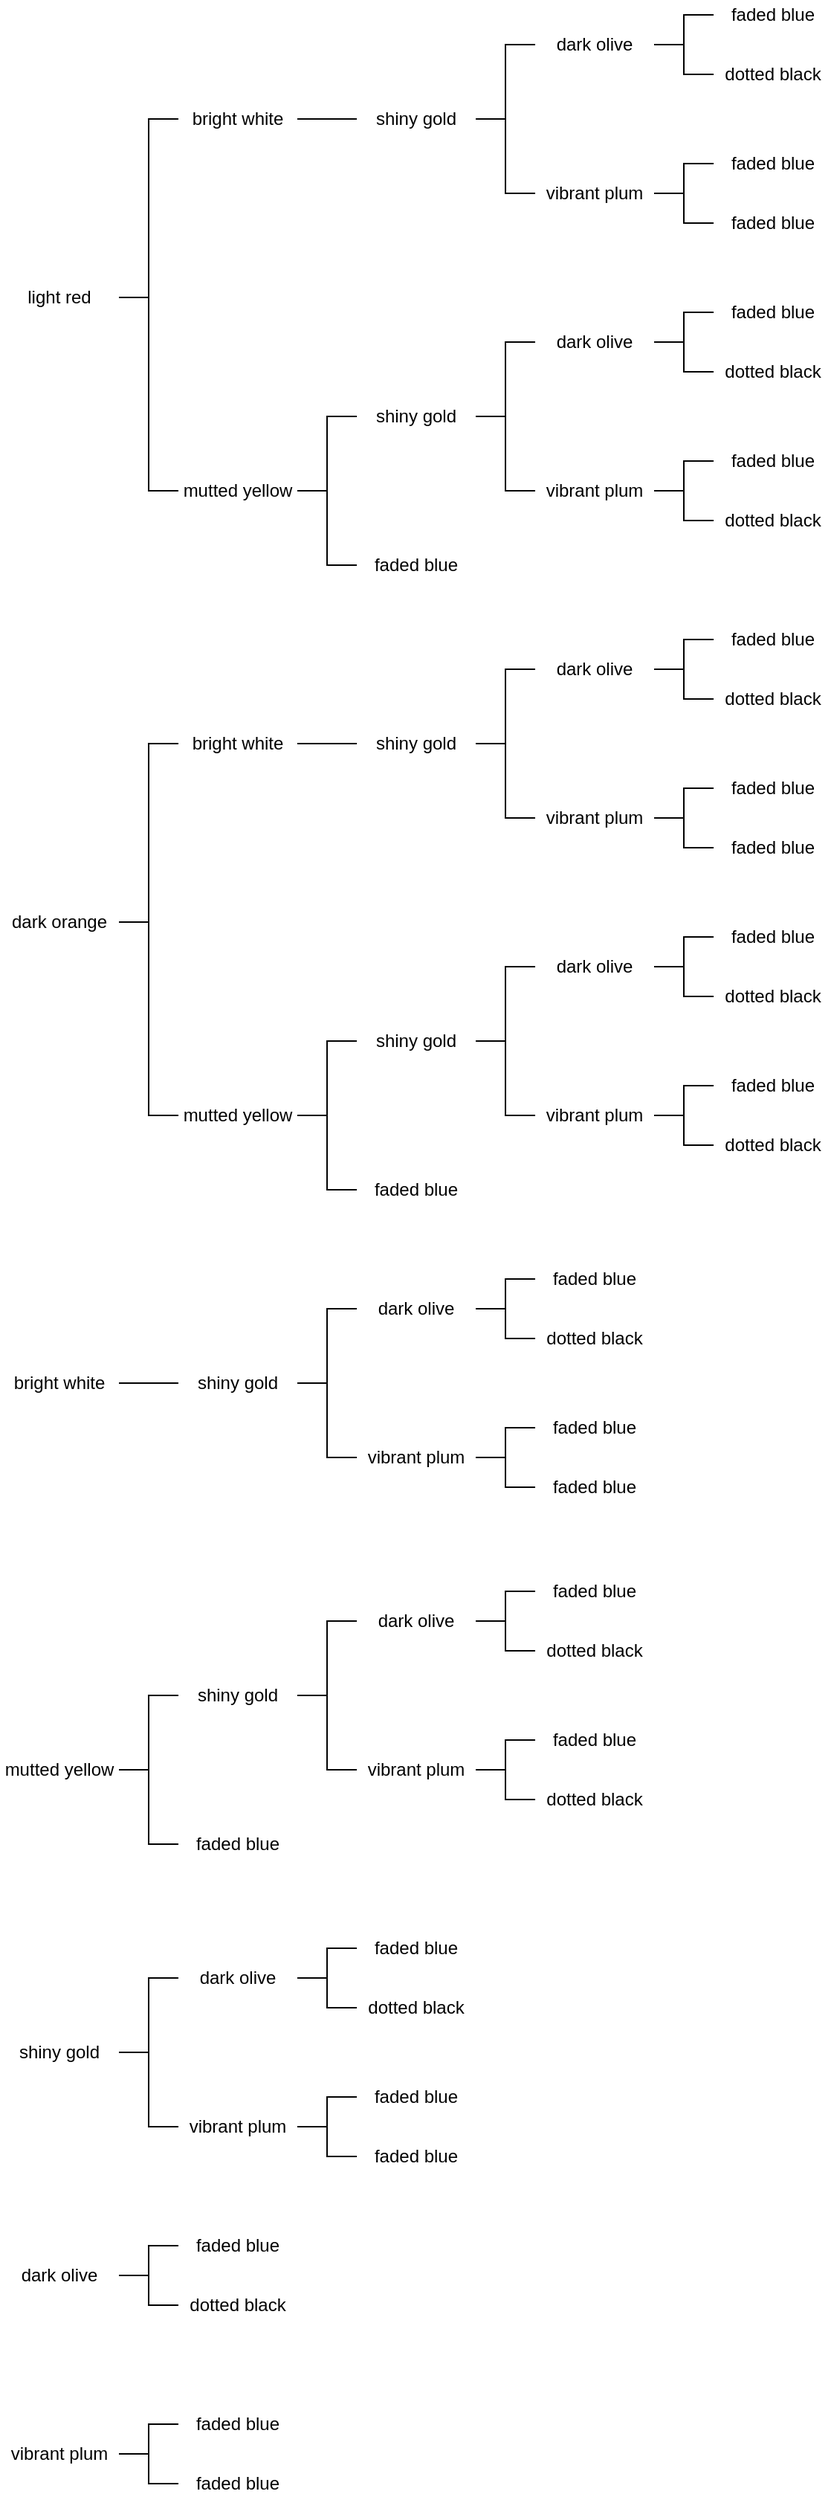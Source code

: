 <mxfile version="14.0.1" type="device"><diagram id="bGMOFZjx8OIguCUKTfq1" name="Page-1"><mxGraphModel dx="3804" dy="1994" grid="1" gridSize="10" guides="1" tooltips="1" connect="1" arrows="1" fold="1" page="1" pageScale="1" pageWidth="827" pageHeight="1169" math="0" shadow="0"><root><mxCell id="0"/><mxCell id="1" parent="0"/><mxCell id="yg2x6bWTc5xJVjVH9MIX-28" style="edgeStyle=orthogonalEdgeStyle;rounded=0;orthogonalLoop=1;jettySize=auto;html=1;exitX=1;exitY=0.5;exitDx=0;exitDy=0;entryX=0;entryY=0.5;entryDx=0;entryDy=0;endArrow=none;endFill=0;" edge="1" parent="1" source="yg2x6bWTc5xJVjVH9MIX-1" target="yg2x6bWTc5xJVjVH9MIX-7"><mxGeometry relative="1" as="geometry"/></mxCell><mxCell id="yg2x6bWTc5xJVjVH9MIX-32" style="edgeStyle=orthogonalEdgeStyle;rounded=0;orthogonalLoop=1;jettySize=auto;html=1;exitX=1;exitY=0.5;exitDx=0;exitDy=0;entryX=0;entryY=0.5;entryDx=0;entryDy=0;endArrow=none;endFill=0;" edge="1" parent="1" source="yg2x6bWTc5xJVjVH9MIX-1" target="yg2x6bWTc5xJVjVH9MIX-8"><mxGeometry relative="1" as="geometry"/></mxCell><mxCell id="yg2x6bWTc5xJVjVH9MIX-1" value="light red" style="text;html=1;strokeColor=none;fillColor=none;align=center;verticalAlign=middle;whiteSpace=wrap;rounded=0;" vertex="1" parent="1"><mxGeometry y="210" width="80" height="20" as="geometry"/></mxCell><mxCell id="yg2x6bWTc5xJVjVH9MIX-15" style="edgeStyle=orthogonalEdgeStyle;rounded=0;orthogonalLoop=1;jettySize=auto;html=1;exitX=1;exitY=0.5;exitDx=0;exitDy=0;entryX=0;entryY=0.5;entryDx=0;entryDy=0;endArrow=none;endFill=0;" edge="1" parent="1" source="yg2x6bWTc5xJVjVH9MIX-7" target="yg2x6bWTc5xJVjVH9MIX-10"><mxGeometry relative="1" as="geometry"/></mxCell><mxCell id="yg2x6bWTc5xJVjVH9MIX-7" value="bright white" style="text;html=1;strokeColor=none;fillColor=none;align=center;verticalAlign=middle;whiteSpace=wrap;rounded=0;" vertex="1" parent="1"><mxGeometry x="120" y="90" width="80" height="20" as="geometry"/></mxCell><mxCell id="yg2x6bWTc5xJVjVH9MIX-33" style="edgeStyle=orthogonalEdgeStyle;rounded=0;orthogonalLoop=1;jettySize=auto;html=1;exitX=1;exitY=0.5;exitDx=0;exitDy=0;entryX=0;entryY=0.5;entryDx=0;entryDy=0;endArrow=none;endFill=0;" edge="1" parent="1" source="yg2x6bWTc5xJVjVH9MIX-8" target="yg2x6bWTc5xJVjVH9MIX-30"><mxGeometry relative="1" as="geometry"/></mxCell><mxCell id="yg2x6bWTc5xJVjVH9MIX-34" style="edgeStyle=orthogonalEdgeStyle;rounded=0;orthogonalLoop=1;jettySize=auto;html=1;exitX=1;exitY=0.5;exitDx=0;exitDy=0;entryX=0;entryY=0.5;entryDx=0;entryDy=0;endArrow=none;endFill=0;" edge="1" parent="1" source="yg2x6bWTc5xJVjVH9MIX-8" target="yg2x6bWTc5xJVjVH9MIX-31"><mxGeometry relative="1" as="geometry"/></mxCell><mxCell id="yg2x6bWTc5xJVjVH9MIX-8" value="mutted yellow" style="text;html=1;strokeColor=none;fillColor=none;align=center;verticalAlign=middle;whiteSpace=wrap;rounded=0;" vertex="1" parent="1"><mxGeometry x="120" y="340" width="80" height="20" as="geometry"/></mxCell><mxCell id="yg2x6bWTc5xJVjVH9MIX-19" style="edgeStyle=orthogonalEdgeStyle;rounded=0;orthogonalLoop=1;jettySize=auto;html=1;exitX=1;exitY=0.5;exitDx=0;exitDy=0;entryX=0;entryY=0.5;entryDx=0;entryDy=0;endArrow=none;endFill=0;" edge="1" parent="1" source="yg2x6bWTc5xJVjVH9MIX-10" target="yg2x6bWTc5xJVjVH9MIX-12"><mxGeometry relative="1" as="geometry"/></mxCell><mxCell id="yg2x6bWTc5xJVjVH9MIX-27" style="edgeStyle=orthogonalEdgeStyle;rounded=0;orthogonalLoop=1;jettySize=auto;html=1;exitX=1;exitY=0.5;exitDx=0;exitDy=0;entryX=0;entryY=0.5;entryDx=0;entryDy=0;endArrow=none;endFill=0;" edge="1" parent="1" source="yg2x6bWTc5xJVjVH9MIX-10" target="yg2x6bWTc5xJVjVH9MIX-11"><mxGeometry relative="1" as="geometry"/></mxCell><mxCell id="yg2x6bWTc5xJVjVH9MIX-10" value="shiny gold" style="text;html=1;strokeColor=none;fillColor=none;align=center;verticalAlign=middle;whiteSpace=wrap;rounded=0;" vertex="1" parent="1"><mxGeometry x="240" y="90" width="80" height="20" as="geometry"/></mxCell><mxCell id="yg2x6bWTc5xJVjVH9MIX-21" style="edgeStyle=orthogonalEdgeStyle;rounded=0;orthogonalLoop=1;jettySize=auto;html=1;exitX=1;exitY=0.5;exitDx=0;exitDy=0;entryX=0;entryY=0.5;entryDx=0;entryDy=0;endArrow=none;endFill=0;" edge="1" parent="1" source="yg2x6bWTc5xJVjVH9MIX-11" target="yg2x6bWTc5xJVjVH9MIX-20"><mxGeometry relative="1" as="geometry"/></mxCell><mxCell id="yg2x6bWTc5xJVjVH9MIX-22" style="edgeStyle=orthogonalEdgeStyle;rounded=0;orthogonalLoop=1;jettySize=auto;html=1;exitX=1;exitY=0.5;exitDx=0;exitDy=0;entryX=0;entryY=0.5;entryDx=0;entryDy=0;endArrow=none;endFill=0;" edge="1" parent="1" source="yg2x6bWTc5xJVjVH9MIX-11" target="yg2x6bWTc5xJVjVH9MIX-13"><mxGeometry relative="1" as="geometry"/></mxCell><mxCell id="yg2x6bWTc5xJVjVH9MIX-11" value="dark olive" style="text;html=1;strokeColor=none;fillColor=none;align=center;verticalAlign=middle;whiteSpace=wrap;rounded=0;" vertex="1" parent="1"><mxGeometry x="360" y="40" width="80" height="20" as="geometry"/></mxCell><mxCell id="yg2x6bWTc5xJVjVH9MIX-24" style="edgeStyle=orthogonalEdgeStyle;rounded=0;orthogonalLoop=1;jettySize=auto;html=1;exitX=1;exitY=0.5;exitDx=0;exitDy=0;entryX=0;entryY=0.5;entryDx=0;entryDy=0;endArrow=none;endFill=0;" edge="1" parent="1" source="yg2x6bWTc5xJVjVH9MIX-12" target="yg2x6bWTc5xJVjVH9MIX-23"><mxGeometry relative="1" as="geometry"/></mxCell><mxCell id="yg2x6bWTc5xJVjVH9MIX-26" style="edgeStyle=orthogonalEdgeStyle;rounded=0;orthogonalLoop=1;jettySize=auto;html=1;exitX=1;exitY=0.5;exitDx=0;exitDy=0;entryX=0;entryY=0.5;entryDx=0;entryDy=0;endArrow=none;endFill=0;" edge="1" parent="1" source="yg2x6bWTc5xJVjVH9MIX-12" target="yg2x6bWTc5xJVjVH9MIX-25"><mxGeometry relative="1" as="geometry"/></mxCell><mxCell id="yg2x6bWTc5xJVjVH9MIX-12" value="vibrant plum" style="text;html=1;strokeColor=none;fillColor=none;align=center;verticalAlign=middle;whiteSpace=wrap;rounded=0;" vertex="1" parent="1"><mxGeometry x="360" y="140" width="80" height="20" as="geometry"/></mxCell><mxCell id="yg2x6bWTc5xJVjVH9MIX-13" value="faded blue" style="text;html=1;strokeColor=none;fillColor=none;align=center;verticalAlign=middle;whiteSpace=wrap;rounded=0;" vertex="1" parent="1"><mxGeometry x="480" y="20" width="80" height="20" as="geometry"/></mxCell><mxCell id="yg2x6bWTc5xJVjVH9MIX-20" value="dotted black" style="text;html=1;strokeColor=none;fillColor=none;align=center;verticalAlign=middle;whiteSpace=wrap;rounded=0;" vertex="1" parent="1"><mxGeometry x="480" y="60" width="80" height="20" as="geometry"/></mxCell><mxCell id="yg2x6bWTc5xJVjVH9MIX-23" value="faded blue" style="text;html=1;strokeColor=none;fillColor=none;align=center;verticalAlign=middle;whiteSpace=wrap;rounded=0;" vertex="1" parent="1"><mxGeometry x="480" y="120" width="80" height="20" as="geometry"/></mxCell><mxCell id="yg2x6bWTc5xJVjVH9MIX-25" value="faded blue" style="text;html=1;strokeColor=none;fillColor=none;align=center;verticalAlign=middle;whiteSpace=wrap;rounded=0;" vertex="1" parent="1"><mxGeometry x="480" y="160" width="80" height="20" as="geometry"/></mxCell><mxCell id="yg2x6bWTc5xJVjVH9MIX-45" style="edgeStyle=orthogonalEdgeStyle;rounded=0;orthogonalLoop=1;jettySize=auto;html=1;exitX=1;exitY=0.5;exitDx=0;exitDy=0;entryX=0;entryY=0.5;entryDx=0;entryDy=0;endArrow=none;endFill=0;" edge="1" parent="1" source="yg2x6bWTc5xJVjVH9MIX-30" target="yg2x6bWTc5xJVjVH9MIX-37"><mxGeometry relative="1" as="geometry"/></mxCell><mxCell id="yg2x6bWTc5xJVjVH9MIX-46" style="edgeStyle=orthogonalEdgeStyle;rounded=0;orthogonalLoop=1;jettySize=auto;html=1;exitX=1;exitY=0.5;exitDx=0;exitDy=0;entryX=0;entryY=0.5;entryDx=0;entryDy=0;endArrow=none;endFill=0;" edge="1" parent="1" source="yg2x6bWTc5xJVjVH9MIX-30" target="yg2x6bWTc5xJVjVH9MIX-40"><mxGeometry relative="1" as="geometry"/></mxCell><mxCell id="yg2x6bWTc5xJVjVH9MIX-30" value="shiny gold" style="text;html=1;strokeColor=none;fillColor=none;align=center;verticalAlign=middle;whiteSpace=wrap;rounded=0;" vertex="1" parent="1"><mxGeometry x="240" y="290" width="80" height="20" as="geometry"/></mxCell><mxCell id="yg2x6bWTc5xJVjVH9MIX-31" value="faded blue" style="text;html=1;strokeColor=none;fillColor=none;align=center;verticalAlign=middle;whiteSpace=wrap;rounded=0;" vertex="1" parent="1"><mxGeometry x="240" y="390" width="80" height="20" as="geometry"/></mxCell><mxCell id="yg2x6bWTc5xJVjVH9MIX-35" style="edgeStyle=orthogonalEdgeStyle;rounded=0;orthogonalLoop=1;jettySize=auto;html=1;exitX=1;exitY=0.5;exitDx=0;exitDy=0;entryX=0;entryY=0.5;entryDx=0;entryDy=0;endArrow=none;endFill=0;" edge="1" source="yg2x6bWTc5xJVjVH9MIX-37" target="yg2x6bWTc5xJVjVH9MIX-42" parent="1"><mxGeometry relative="1" as="geometry"/></mxCell><mxCell id="yg2x6bWTc5xJVjVH9MIX-36" style="edgeStyle=orthogonalEdgeStyle;rounded=0;orthogonalLoop=1;jettySize=auto;html=1;exitX=1;exitY=0.5;exitDx=0;exitDy=0;entryX=0;entryY=0.5;entryDx=0;entryDy=0;endArrow=none;endFill=0;" edge="1" source="yg2x6bWTc5xJVjVH9MIX-37" target="yg2x6bWTc5xJVjVH9MIX-41" parent="1"><mxGeometry relative="1" as="geometry"/></mxCell><mxCell id="yg2x6bWTc5xJVjVH9MIX-37" value="dark olive" style="text;html=1;strokeColor=none;fillColor=none;align=center;verticalAlign=middle;whiteSpace=wrap;rounded=0;" vertex="1" parent="1"><mxGeometry x="360" y="240" width="80" height="20" as="geometry"/></mxCell><mxCell id="yg2x6bWTc5xJVjVH9MIX-38" style="edgeStyle=orthogonalEdgeStyle;rounded=0;orthogonalLoop=1;jettySize=auto;html=1;exitX=1;exitY=0.5;exitDx=0;exitDy=0;entryX=0;entryY=0.5;entryDx=0;entryDy=0;endArrow=none;endFill=0;" edge="1" source="yg2x6bWTc5xJVjVH9MIX-40" target="yg2x6bWTc5xJVjVH9MIX-43" parent="1"><mxGeometry relative="1" as="geometry"/></mxCell><mxCell id="yg2x6bWTc5xJVjVH9MIX-39" style="edgeStyle=orthogonalEdgeStyle;rounded=0;orthogonalLoop=1;jettySize=auto;html=1;exitX=1;exitY=0.5;exitDx=0;exitDy=0;entryX=0;entryY=0.5;entryDx=0;entryDy=0;endArrow=none;endFill=0;" edge="1" source="yg2x6bWTc5xJVjVH9MIX-40" target="yg2x6bWTc5xJVjVH9MIX-44" parent="1"><mxGeometry relative="1" as="geometry"/></mxCell><mxCell id="yg2x6bWTc5xJVjVH9MIX-40" value="vibrant plum" style="text;html=1;strokeColor=none;fillColor=none;align=center;verticalAlign=middle;whiteSpace=wrap;rounded=0;" vertex="1" parent="1"><mxGeometry x="360" y="340" width="80" height="20" as="geometry"/></mxCell><mxCell id="yg2x6bWTc5xJVjVH9MIX-41" value="faded blue" style="text;html=1;strokeColor=none;fillColor=none;align=center;verticalAlign=middle;whiteSpace=wrap;rounded=0;" vertex="1" parent="1"><mxGeometry x="480" y="220" width="80" height="20" as="geometry"/></mxCell><mxCell id="yg2x6bWTc5xJVjVH9MIX-42" value="dotted black" style="text;html=1;strokeColor=none;fillColor=none;align=center;verticalAlign=middle;whiteSpace=wrap;rounded=0;" vertex="1" parent="1"><mxGeometry x="480" y="260" width="80" height="20" as="geometry"/></mxCell><mxCell id="yg2x6bWTc5xJVjVH9MIX-43" value="faded blue" style="text;html=1;strokeColor=none;fillColor=none;align=center;verticalAlign=middle;whiteSpace=wrap;rounded=0;" vertex="1" parent="1"><mxGeometry x="480" y="320" width="80" height="20" as="geometry"/></mxCell><mxCell id="yg2x6bWTc5xJVjVH9MIX-44" value="dotted black" style="text;html=1;strokeColor=none;fillColor=none;align=center;verticalAlign=middle;whiteSpace=wrap;rounded=0;" vertex="1" parent="1"><mxGeometry x="480" y="360" width="80" height="20" as="geometry"/></mxCell><mxCell id="yg2x6bWTc5xJVjVH9MIX-51" style="edgeStyle=orthogonalEdgeStyle;rounded=0;orthogonalLoop=1;jettySize=auto;html=1;exitX=1;exitY=0.5;exitDx=0;exitDy=0;entryX=0;entryY=0.5;entryDx=0;entryDy=0;endArrow=none;endFill=0;" edge="1" source="yg2x6bWTc5xJVjVH9MIX-53" target="yg2x6bWTc5xJVjVH9MIX-55" parent="1"><mxGeometry relative="1" as="geometry"/></mxCell><mxCell id="yg2x6bWTc5xJVjVH9MIX-52" style="edgeStyle=orthogonalEdgeStyle;rounded=0;orthogonalLoop=1;jettySize=auto;html=1;exitX=1;exitY=0.5;exitDx=0;exitDy=0;entryX=0;entryY=0.5;entryDx=0;entryDy=0;endArrow=none;endFill=0;" edge="1" source="yg2x6bWTc5xJVjVH9MIX-53" target="yg2x6bWTc5xJVjVH9MIX-58" parent="1"><mxGeometry relative="1" as="geometry"/></mxCell><mxCell id="yg2x6bWTc5xJVjVH9MIX-53" value="dark orange" style="text;html=1;strokeColor=none;fillColor=none;align=center;verticalAlign=middle;whiteSpace=wrap;rounded=0;" vertex="1" parent="1"><mxGeometry y="630" width="80" height="20" as="geometry"/></mxCell><mxCell id="yg2x6bWTc5xJVjVH9MIX-54" style="edgeStyle=orthogonalEdgeStyle;rounded=0;orthogonalLoop=1;jettySize=auto;html=1;exitX=1;exitY=0.5;exitDx=0;exitDy=0;entryX=0;entryY=0.5;entryDx=0;entryDy=0;endArrow=none;endFill=0;" edge="1" source="yg2x6bWTc5xJVjVH9MIX-55" target="yg2x6bWTc5xJVjVH9MIX-61" parent="1"><mxGeometry relative="1" as="geometry"/></mxCell><mxCell id="yg2x6bWTc5xJVjVH9MIX-55" value="bright white" style="text;html=1;strokeColor=none;fillColor=none;align=center;verticalAlign=middle;whiteSpace=wrap;rounded=0;" vertex="1" parent="1"><mxGeometry x="120" y="510" width="80" height="20" as="geometry"/></mxCell><mxCell id="yg2x6bWTc5xJVjVH9MIX-56" style="edgeStyle=orthogonalEdgeStyle;rounded=0;orthogonalLoop=1;jettySize=auto;html=1;exitX=1;exitY=0.5;exitDx=0;exitDy=0;entryX=0;entryY=0.5;entryDx=0;entryDy=0;endArrow=none;endFill=0;" edge="1" source="yg2x6bWTc5xJVjVH9MIX-58" target="yg2x6bWTc5xJVjVH9MIX-74" parent="1"><mxGeometry relative="1" as="geometry"/></mxCell><mxCell id="yg2x6bWTc5xJVjVH9MIX-57" style="edgeStyle=orthogonalEdgeStyle;rounded=0;orthogonalLoop=1;jettySize=auto;html=1;exitX=1;exitY=0.5;exitDx=0;exitDy=0;entryX=0;entryY=0.5;entryDx=0;entryDy=0;endArrow=none;endFill=0;" edge="1" source="yg2x6bWTc5xJVjVH9MIX-58" target="yg2x6bWTc5xJVjVH9MIX-75" parent="1"><mxGeometry relative="1" as="geometry"/></mxCell><mxCell id="yg2x6bWTc5xJVjVH9MIX-58" value="mutted yellow" style="text;html=1;strokeColor=none;fillColor=none;align=center;verticalAlign=middle;whiteSpace=wrap;rounded=0;" vertex="1" parent="1"><mxGeometry x="120" y="760" width="80" height="20" as="geometry"/></mxCell><mxCell id="yg2x6bWTc5xJVjVH9MIX-59" style="edgeStyle=orthogonalEdgeStyle;rounded=0;orthogonalLoop=1;jettySize=auto;html=1;exitX=1;exitY=0.5;exitDx=0;exitDy=0;entryX=0;entryY=0.5;entryDx=0;entryDy=0;endArrow=none;endFill=0;" edge="1" source="yg2x6bWTc5xJVjVH9MIX-61" target="yg2x6bWTc5xJVjVH9MIX-67" parent="1"><mxGeometry relative="1" as="geometry"/></mxCell><mxCell id="yg2x6bWTc5xJVjVH9MIX-60" style="edgeStyle=orthogonalEdgeStyle;rounded=0;orthogonalLoop=1;jettySize=auto;html=1;exitX=1;exitY=0.5;exitDx=0;exitDy=0;entryX=0;entryY=0.5;entryDx=0;entryDy=0;endArrow=none;endFill=0;" edge="1" source="yg2x6bWTc5xJVjVH9MIX-61" target="yg2x6bWTc5xJVjVH9MIX-64" parent="1"><mxGeometry relative="1" as="geometry"/></mxCell><mxCell id="yg2x6bWTc5xJVjVH9MIX-61" value="shiny gold" style="text;html=1;strokeColor=none;fillColor=none;align=center;verticalAlign=middle;whiteSpace=wrap;rounded=0;" vertex="1" parent="1"><mxGeometry x="240" y="510" width="80" height="20" as="geometry"/></mxCell><mxCell id="yg2x6bWTc5xJVjVH9MIX-62" style="edgeStyle=orthogonalEdgeStyle;rounded=0;orthogonalLoop=1;jettySize=auto;html=1;exitX=1;exitY=0.5;exitDx=0;exitDy=0;entryX=0;entryY=0.5;entryDx=0;entryDy=0;endArrow=none;endFill=0;" edge="1" source="yg2x6bWTc5xJVjVH9MIX-64" target="yg2x6bWTc5xJVjVH9MIX-69" parent="1"><mxGeometry relative="1" as="geometry"/></mxCell><mxCell id="yg2x6bWTc5xJVjVH9MIX-63" style="edgeStyle=orthogonalEdgeStyle;rounded=0;orthogonalLoop=1;jettySize=auto;html=1;exitX=1;exitY=0.5;exitDx=0;exitDy=0;entryX=0;entryY=0.5;entryDx=0;entryDy=0;endArrow=none;endFill=0;" edge="1" source="yg2x6bWTc5xJVjVH9MIX-64" target="yg2x6bWTc5xJVjVH9MIX-68" parent="1"><mxGeometry relative="1" as="geometry"/></mxCell><mxCell id="yg2x6bWTc5xJVjVH9MIX-64" value="dark olive" style="text;html=1;strokeColor=none;fillColor=none;align=center;verticalAlign=middle;whiteSpace=wrap;rounded=0;" vertex="1" parent="1"><mxGeometry x="360" y="460" width="80" height="20" as="geometry"/></mxCell><mxCell id="yg2x6bWTc5xJVjVH9MIX-65" style="edgeStyle=orthogonalEdgeStyle;rounded=0;orthogonalLoop=1;jettySize=auto;html=1;exitX=1;exitY=0.5;exitDx=0;exitDy=0;entryX=0;entryY=0.5;entryDx=0;entryDy=0;endArrow=none;endFill=0;" edge="1" source="yg2x6bWTc5xJVjVH9MIX-67" target="yg2x6bWTc5xJVjVH9MIX-70" parent="1"><mxGeometry relative="1" as="geometry"/></mxCell><mxCell id="yg2x6bWTc5xJVjVH9MIX-66" style="edgeStyle=orthogonalEdgeStyle;rounded=0;orthogonalLoop=1;jettySize=auto;html=1;exitX=1;exitY=0.5;exitDx=0;exitDy=0;entryX=0;entryY=0.5;entryDx=0;entryDy=0;endArrow=none;endFill=0;" edge="1" source="yg2x6bWTc5xJVjVH9MIX-67" target="yg2x6bWTc5xJVjVH9MIX-71" parent="1"><mxGeometry relative="1" as="geometry"/></mxCell><mxCell id="yg2x6bWTc5xJVjVH9MIX-67" value="vibrant plum" style="text;html=1;strokeColor=none;fillColor=none;align=center;verticalAlign=middle;whiteSpace=wrap;rounded=0;" vertex="1" parent="1"><mxGeometry x="360" y="560" width="80" height="20" as="geometry"/></mxCell><mxCell id="yg2x6bWTc5xJVjVH9MIX-68" value="faded blue" style="text;html=1;strokeColor=none;fillColor=none;align=center;verticalAlign=middle;whiteSpace=wrap;rounded=0;" vertex="1" parent="1"><mxGeometry x="480" y="440" width="80" height="20" as="geometry"/></mxCell><mxCell id="yg2x6bWTc5xJVjVH9MIX-69" value="dotted black" style="text;html=1;strokeColor=none;fillColor=none;align=center;verticalAlign=middle;whiteSpace=wrap;rounded=0;" vertex="1" parent="1"><mxGeometry x="480" y="480" width="80" height="20" as="geometry"/></mxCell><mxCell id="yg2x6bWTc5xJVjVH9MIX-70" value="faded blue" style="text;html=1;strokeColor=none;fillColor=none;align=center;verticalAlign=middle;whiteSpace=wrap;rounded=0;" vertex="1" parent="1"><mxGeometry x="480" y="540" width="80" height="20" as="geometry"/></mxCell><mxCell id="yg2x6bWTc5xJVjVH9MIX-71" value="faded blue" style="text;html=1;strokeColor=none;fillColor=none;align=center;verticalAlign=middle;whiteSpace=wrap;rounded=0;" vertex="1" parent="1"><mxGeometry x="480" y="580" width="80" height="20" as="geometry"/></mxCell><mxCell id="yg2x6bWTc5xJVjVH9MIX-72" style="edgeStyle=orthogonalEdgeStyle;rounded=0;orthogonalLoop=1;jettySize=auto;html=1;exitX=1;exitY=0.5;exitDx=0;exitDy=0;entryX=0;entryY=0.5;entryDx=0;entryDy=0;endArrow=none;endFill=0;" edge="1" source="yg2x6bWTc5xJVjVH9MIX-74" target="yg2x6bWTc5xJVjVH9MIX-78" parent="1"><mxGeometry relative="1" as="geometry"/></mxCell><mxCell id="yg2x6bWTc5xJVjVH9MIX-73" style="edgeStyle=orthogonalEdgeStyle;rounded=0;orthogonalLoop=1;jettySize=auto;html=1;exitX=1;exitY=0.5;exitDx=0;exitDy=0;entryX=0;entryY=0.5;entryDx=0;entryDy=0;endArrow=none;endFill=0;" edge="1" source="yg2x6bWTc5xJVjVH9MIX-74" target="yg2x6bWTc5xJVjVH9MIX-81" parent="1"><mxGeometry relative="1" as="geometry"/></mxCell><mxCell id="yg2x6bWTc5xJVjVH9MIX-74" value="shiny gold" style="text;html=1;strokeColor=none;fillColor=none;align=center;verticalAlign=middle;whiteSpace=wrap;rounded=0;" vertex="1" parent="1"><mxGeometry x="240" y="710" width="80" height="20" as="geometry"/></mxCell><mxCell id="yg2x6bWTc5xJVjVH9MIX-75" value="faded blue" style="text;html=1;strokeColor=none;fillColor=none;align=center;verticalAlign=middle;whiteSpace=wrap;rounded=0;" vertex="1" parent="1"><mxGeometry x="240" y="810" width="80" height="20" as="geometry"/></mxCell><mxCell id="yg2x6bWTc5xJVjVH9MIX-76" style="edgeStyle=orthogonalEdgeStyle;rounded=0;orthogonalLoop=1;jettySize=auto;html=1;exitX=1;exitY=0.5;exitDx=0;exitDy=0;entryX=0;entryY=0.5;entryDx=0;entryDy=0;endArrow=none;endFill=0;" edge="1" source="yg2x6bWTc5xJVjVH9MIX-78" target="yg2x6bWTc5xJVjVH9MIX-83" parent="1"><mxGeometry relative="1" as="geometry"/></mxCell><mxCell id="yg2x6bWTc5xJVjVH9MIX-77" style="edgeStyle=orthogonalEdgeStyle;rounded=0;orthogonalLoop=1;jettySize=auto;html=1;exitX=1;exitY=0.5;exitDx=0;exitDy=0;entryX=0;entryY=0.5;entryDx=0;entryDy=0;endArrow=none;endFill=0;" edge="1" source="yg2x6bWTc5xJVjVH9MIX-78" target="yg2x6bWTc5xJVjVH9MIX-82" parent="1"><mxGeometry relative="1" as="geometry"/></mxCell><mxCell id="yg2x6bWTc5xJVjVH9MIX-78" value="dark olive" style="text;html=1;strokeColor=none;fillColor=none;align=center;verticalAlign=middle;whiteSpace=wrap;rounded=0;" vertex="1" parent="1"><mxGeometry x="360" y="660" width="80" height="20" as="geometry"/></mxCell><mxCell id="yg2x6bWTc5xJVjVH9MIX-79" style="edgeStyle=orthogonalEdgeStyle;rounded=0;orthogonalLoop=1;jettySize=auto;html=1;exitX=1;exitY=0.5;exitDx=0;exitDy=0;entryX=0;entryY=0.5;entryDx=0;entryDy=0;endArrow=none;endFill=0;" edge="1" source="yg2x6bWTc5xJVjVH9MIX-81" target="yg2x6bWTc5xJVjVH9MIX-84" parent="1"><mxGeometry relative="1" as="geometry"/></mxCell><mxCell id="yg2x6bWTc5xJVjVH9MIX-80" style="edgeStyle=orthogonalEdgeStyle;rounded=0;orthogonalLoop=1;jettySize=auto;html=1;exitX=1;exitY=0.5;exitDx=0;exitDy=0;entryX=0;entryY=0.5;entryDx=0;entryDy=0;endArrow=none;endFill=0;" edge="1" source="yg2x6bWTc5xJVjVH9MIX-81" target="yg2x6bWTc5xJVjVH9MIX-85" parent="1"><mxGeometry relative="1" as="geometry"/></mxCell><mxCell id="yg2x6bWTc5xJVjVH9MIX-81" value="vibrant plum" style="text;html=1;strokeColor=none;fillColor=none;align=center;verticalAlign=middle;whiteSpace=wrap;rounded=0;" vertex="1" parent="1"><mxGeometry x="360" y="760" width="80" height="20" as="geometry"/></mxCell><mxCell id="yg2x6bWTc5xJVjVH9MIX-82" value="faded blue" style="text;html=1;strokeColor=none;fillColor=none;align=center;verticalAlign=middle;whiteSpace=wrap;rounded=0;" vertex="1" parent="1"><mxGeometry x="480" y="640" width="80" height="20" as="geometry"/></mxCell><mxCell id="yg2x6bWTc5xJVjVH9MIX-83" value="dotted black" style="text;html=1;strokeColor=none;fillColor=none;align=center;verticalAlign=middle;whiteSpace=wrap;rounded=0;" vertex="1" parent="1"><mxGeometry x="480" y="680" width="80" height="20" as="geometry"/></mxCell><mxCell id="yg2x6bWTc5xJVjVH9MIX-84" value="faded blue" style="text;html=1;strokeColor=none;fillColor=none;align=center;verticalAlign=middle;whiteSpace=wrap;rounded=0;" vertex="1" parent="1"><mxGeometry x="480" y="740" width="80" height="20" as="geometry"/></mxCell><mxCell id="yg2x6bWTc5xJVjVH9MIX-85" value="dotted black" style="text;html=1;strokeColor=none;fillColor=none;align=center;verticalAlign=middle;whiteSpace=wrap;rounded=0;" vertex="1" parent="1"><mxGeometry x="480" y="780" width="80" height="20" as="geometry"/></mxCell><mxCell id="yg2x6bWTc5xJVjVH9MIX-100" style="edgeStyle=orthogonalEdgeStyle;rounded=0;orthogonalLoop=1;jettySize=auto;html=1;exitX=1;exitY=0.5;exitDx=0;exitDy=0;entryX=0;entryY=0.5;entryDx=0;entryDy=0;endArrow=none;endFill=0;" edge="1" parent="1" source="yg2x6bWTc5xJVjVH9MIX-86" target="yg2x6bWTc5xJVjVH9MIX-89"><mxGeometry relative="1" as="geometry"/></mxCell><mxCell id="yg2x6bWTc5xJVjVH9MIX-86" value="bright white" style="text;html=1;strokeColor=none;fillColor=none;align=center;verticalAlign=middle;whiteSpace=wrap;rounded=0;" vertex="1" parent="1"><mxGeometry y="940" width="80" height="20" as="geometry"/></mxCell><mxCell id="yg2x6bWTc5xJVjVH9MIX-87" style="edgeStyle=orthogonalEdgeStyle;rounded=0;orthogonalLoop=1;jettySize=auto;html=1;exitX=1;exitY=0.5;exitDx=0;exitDy=0;entryX=0;entryY=0.5;entryDx=0;entryDy=0;endArrow=none;endFill=0;" edge="1" source="yg2x6bWTc5xJVjVH9MIX-89" target="yg2x6bWTc5xJVjVH9MIX-95" parent="1"><mxGeometry relative="1" as="geometry"/></mxCell><mxCell id="yg2x6bWTc5xJVjVH9MIX-88" style="edgeStyle=orthogonalEdgeStyle;rounded=0;orthogonalLoop=1;jettySize=auto;html=1;exitX=1;exitY=0.5;exitDx=0;exitDy=0;entryX=0;entryY=0.5;entryDx=0;entryDy=0;endArrow=none;endFill=0;" edge="1" source="yg2x6bWTc5xJVjVH9MIX-89" target="yg2x6bWTc5xJVjVH9MIX-92" parent="1"><mxGeometry relative="1" as="geometry"/></mxCell><mxCell id="yg2x6bWTc5xJVjVH9MIX-89" value="shiny gold" style="text;html=1;strokeColor=none;fillColor=none;align=center;verticalAlign=middle;whiteSpace=wrap;rounded=0;" vertex="1" parent="1"><mxGeometry x="120" y="940" width="80" height="20" as="geometry"/></mxCell><mxCell id="yg2x6bWTc5xJVjVH9MIX-90" style="edgeStyle=orthogonalEdgeStyle;rounded=0;orthogonalLoop=1;jettySize=auto;html=1;exitX=1;exitY=0.5;exitDx=0;exitDy=0;entryX=0;entryY=0.5;entryDx=0;entryDy=0;endArrow=none;endFill=0;" edge="1" source="yg2x6bWTc5xJVjVH9MIX-92" target="yg2x6bWTc5xJVjVH9MIX-97" parent="1"><mxGeometry relative="1" as="geometry"/></mxCell><mxCell id="yg2x6bWTc5xJVjVH9MIX-91" style="edgeStyle=orthogonalEdgeStyle;rounded=0;orthogonalLoop=1;jettySize=auto;html=1;exitX=1;exitY=0.5;exitDx=0;exitDy=0;entryX=0;entryY=0.5;entryDx=0;entryDy=0;endArrow=none;endFill=0;" edge="1" source="yg2x6bWTc5xJVjVH9MIX-92" target="yg2x6bWTc5xJVjVH9MIX-96" parent="1"><mxGeometry relative="1" as="geometry"/></mxCell><mxCell id="yg2x6bWTc5xJVjVH9MIX-92" value="dark olive" style="text;html=1;strokeColor=none;fillColor=none;align=center;verticalAlign=middle;whiteSpace=wrap;rounded=0;" vertex="1" parent="1"><mxGeometry x="240" y="890" width="80" height="20" as="geometry"/></mxCell><mxCell id="yg2x6bWTc5xJVjVH9MIX-93" style="edgeStyle=orthogonalEdgeStyle;rounded=0;orthogonalLoop=1;jettySize=auto;html=1;exitX=1;exitY=0.5;exitDx=0;exitDy=0;entryX=0;entryY=0.5;entryDx=0;entryDy=0;endArrow=none;endFill=0;" edge="1" source="yg2x6bWTc5xJVjVH9MIX-95" target="yg2x6bWTc5xJVjVH9MIX-98" parent="1"><mxGeometry relative="1" as="geometry"/></mxCell><mxCell id="yg2x6bWTc5xJVjVH9MIX-94" style="edgeStyle=orthogonalEdgeStyle;rounded=0;orthogonalLoop=1;jettySize=auto;html=1;exitX=1;exitY=0.5;exitDx=0;exitDy=0;entryX=0;entryY=0.5;entryDx=0;entryDy=0;endArrow=none;endFill=0;" edge="1" source="yg2x6bWTc5xJVjVH9MIX-95" target="yg2x6bWTc5xJVjVH9MIX-99" parent="1"><mxGeometry relative="1" as="geometry"/></mxCell><mxCell id="yg2x6bWTc5xJVjVH9MIX-95" value="vibrant plum" style="text;html=1;strokeColor=none;fillColor=none;align=center;verticalAlign=middle;whiteSpace=wrap;rounded=0;" vertex="1" parent="1"><mxGeometry x="240" y="990" width="80" height="20" as="geometry"/></mxCell><mxCell id="yg2x6bWTc5xJVjVH9MIX-96" value="faded blue" style="text;html=1;strokeColor=none;fillColor=none;align=center;verticalAlign=middle;whiteSpace=wrap;rounded=0;" vertex="1" parent="1"><mxGeometry x="360" y="870" width="80" height="20" as="geometry"/></mxCell><mxCell id="yg2x6bWTc5xJVjVH9MIX-97" value="dotted black" style="text;html=1;strokeColor=none;fillColor=none;align=center;verticalAlign=middle;whiteSpace=wrap;rounded=0;" vertex="1" parent="1"><mxGeometry x="360" y="910" width="80" height="20" as="geometry"/></mxCell><mxCell id="yg2x6bWTc5xJVjVH9MIX-98" value="faded blue" style="text;html=1;strokeColor=none;fillColor=none;align=center;verticalAlign=middle;whiteSpace=wrap;rounded=0;" vertex="1" parent="1"><mxGeometry x="360" y="970" width="80" height="20" as="geometry"/></mxCell><mxCell id="yg2x6bWTc5xJVjVH9MIX-99" value="faded blue" style="text;html=1;strokeColor=none;fillColor=none;align=center;verticalAlign=middle;whiteSpace=wrap;rounded=0;" vertex="1" parent="1"><mxGeometry x="360" y="1010" width="80" height="20" as="geometry"/></mxCell><mxCell id="yg2x6bWTc5xJVjVH9MIX-118" style="edgeStyle=orthogonalEdgeStyle;rounded=0;orthogonalLoop=1;jettySize=auto;html=1;exitX=1;exitY=0.5;exitDx=0;exitDy=0;entryX=0;entryY=0.5;entryDx=0;entryDy=0;endArrow=none;endFill=0;" edge="1" parent="1" source="yg2x6bWTc5xJVjVH9MIX-101" target="yg2x6bWTc5xJVjVH9MIX-106"><mxGeometry relative="1" as="geometry"/></mxCell><mxCell id="yg2x6bWTc5xJVjVH9MIX-119" style="edgeStyle=orthogonalEdgeStyle;rounded=0;orthogonalLoop=1;jettySize=auto;html=1;exitX=1;exitY=0.5;exitDx=0;exitDy=0;entryX=0;entryY=0.5;entryDx=0;entryDy=0;endArrow=none;endFill=0;" edge="1" parent="1" source="yg2x6bWTc5xJVjVH9MIX-101" target="yg2x6bWTc5xJVjVH9MIX-107"><mxGeometry relative="1" as="geometry"/></mxCell><mxCell id="yg2x6bWTc5xJVjVH9MIX-101" value="mutted yellow" style="text;html=1;strokeColor=none;fillColor=none;align=center;verticalAlign=middle;whiteSpace=wrap;rounded=0;" vertex="1" parent="1"><mxGeometry y="1200" width="80" height="20" as="geometry"/></mxCell><mxCell id="yg2x6bWTc5xJVjVH9MIX-104" style="edgeStyle=orthogonalEdgeStyle;rounded=0;orthogonalLoop=1;jettySize=auto;html=1;exitX=1;exitY=0.5;exitDx=0;exitDy=0;entryX=0;entryY=0.5;entryDx=0;entryDy=0;endArrow=none;endFill=0;" edge="1" source="yg2x6bWTc5xJVjVH9MIX-106" target="yg2x6bWTc5xJVjVH9MIX-110" parent="1"><mxGeometry relative="1" as="geometry"/></mxCell><mxCell id="yg2x6bWTc5xJVjVH9MIX-105" style="edgeStyle=orthogonalEdgeStyle;rounded=0;orthogonalLoop=1;jettySize=auto;html=1;exitX=1;exitY=0.5;exitDx=0;exitDy=0;entryX=0;entryY=0.5;entryDx=0;entryDy=0;endArrow=none;endFill=0;" edge="1" source="yg2x6bWTc5xJVjVH9MIX-106" target="yg2x6bWTc5xJVjVH9MIX-113" parent="1"><mxGeometry relative="1" as="geometry"/></mxCell><mxCell id="yg2x6bWTc5xJVjVH9MIX-106" value="shiny gold" style="text;html=1;strokeColor=none;fillColor=none;align=center;verticalAlign=middle;whiteSpace=wrap;rounded=0;" vertex="1" parent="1"><mxGeometry x="120" y="1150" width="80" height="20" as="geometry"/></mxCell><mxCell id="yg2x6bWTc5xJVjVH9MIX-107" value="faded blue" style="text;html=1;strokeColor=none;fillColor=none;align=center;verticalAlign=middle;whiteSpace=wrap;rounded=0;" vertex="1" parent="1"><mxGeometry x="120" y="1250" width="80" height="20" as="geometry"/></mxCell><mxCell id="yg2x6bWTc5xJVjVH9MIX-108" style="edgeStyle=orthogonalEdgeStyle;rounded=0;orthogonalLoop=1;jettySize=auto;html=1;exitX=1;exitY=0.5;exitDx=0;exitDy=0;entryX=0;entryY=0.5;entryDx=0;entryDy=0;endArrow=none;endFill=0;" edge="1" source="yg2x6bWTc5xJVjVH9MIX-110" target="yg2x6bWTc5xJVjVH9MIX-115" parent="1"><mxGeometry relative="1" as="geometry"/></mxCell><mxCell id="yg2x6bWTc5xJVjVH9MIX-109" style="edgeStyle=orthogonalEdgeStyle;rounded=0;orthogonalLoop=1;jettySize=auto;html=1;exitX=1;exitY=0.5;exitDx=0;exitDy=0;entryX=0;entryY=0.5;entryDx=0;entryDy=0;endArrow=none;endFill=0;" edge="1" source="yg2x6bWTc5xJVjVH9MIX-110" target="yg2x6bWTc5xJVjVH9MIX-114" parent="1"><mxGeometry relative="1" as="geometry"/></mxCell><mxCell id="yg2x6bWTc5xJVjVH9MIX-110" value="dark olive" style="text;html=1;strokeColor=none;fillColor=none;align=center;verticalAlign=middle;whiteSpace=wrap;rounded=0;" vertex="1" parent="1"><mxGeometry x="240" y="1100" width="80" height="20" as="geometry"/></mxCell><mxCell id="yg2x6bWTc5xJVjVH9MIX-111" style="edgeStyle=orthogonalEdgeStyle;rounded=0;orthogonalLoop=1;jettySize=auto;html=1;exitX=1;exitY=0.5;exitDx=0;exitDy=0;entryX=0;entryY=0.5;entryDx=0;entryDy=0;endArrow=none;endFill=0;" edge="1" source="yg2x6bWTc5xJVjVH9MIX-113" target="yg2x6bWTc5xJVjVH9MIX-116" parent="1"><mxGeometry relative="1" as="geometry"/></mxCell><mxCell id="yg2x6bWTc5xJVjVH9MIX-112" style="edgeStyle=orthogonalEdgeStyle;rounded=0;orthogonalLoop=1;jettySize=auto;html=1;exitX=1;exitY=0.5;exitDx=0;exitDy=0;entryX=0;entryY=0.5;entryDx=0;entryDy=0;endArrow=none;endFill=0;" edge="1" source="yg2x6bWTc5xJVjVH9MIX-113" target="yg2x6bWTc5xJVjVH9MIX-117" parent="1"><mxGeometry relative="1" as="geometry"/></mxCell><mxCell id="yg2x6bWTc5xJVjVH9MIX-113" value="vibrant plum" style="text;html=1;strokeColor=none;fillColor=none;align=center;verticalAlign=middle;whiteSpace=wrap;rounded=0;" vertex="1" parent="1"><mxGeometry x="240" y="1200" width="80" height="20" as="geometry"/></mxCell><mxCell id="yg2x6bWTc5xJVjVH9MIX-114" value="faded blue" style="text;html=1;strokeColor=none;fillColor=none;align=center;verticalAlign=middle;whiteSpace=wrap;rounded=0;" vertex="1" parent="1"><mxGeometry x="360" y="1080" width="80" height="20" as="geometry"/></mxCell><mxCell id="yg2x6bWTc5xJVjVH9MIX-115" value="dotted black" style="text;html=1;strokeColor=none;fillColor=none;align=center;verticalAlign=middle;whiteSpace=wrap;rounded=0;" vertex="1" parent="1"><mxGeometry x="360" y="1120" width="80" height="20" as="geometry"/></mxCell><mxCell id="yg2x6bWTc5xJVjVH9MIX-116" value="faded blue" style="text;html=1;strokeColor=none;fillColor=none;align=center;verticalAlign=middle;whiteSpace=wrap;rounded=0;" vertex="1" parent="1"><mxGeometry x="360" y="1180" width="80" height="20" as="geometry"/></mxCell><mxCell id="yg2x6bWTc5xJVjVH9MIX-117" value="dotted black" style="text;html=1;strokeColor=none;fillColor=none;align=center;verticalAlign=middle;whiteSpace=wrap;rounded=0;" vertex="1" parent="1"><mxGeometry x="360" y="1220" width="80" height="20" as="geometry"/></mxCell><mxCell id="yg2x6bWTc5xJVjVH9MIX-120" style="edgeStyle=orthogonalEdgeStyle;rounded=0;orthogonalLoop=1;jettySize=auto;html=1;exitX=1;exitY=0.5;exitDx=0;exitDy=0;entryX=0;entryY=0.5;entryDx=0;entryDy=0;endArrow=none;endFill=0;" edge="1" source="yg2x6bWTc5xJVjVH9MIX-122" target="yg2x6bWTc5xJVjVH9MIX-128" parent="1"><mxGeometry relative="1" as="geometry"/></mxCell><mxCell id="yg2x6bWTc5xJVjVH9MIX-121" style="edgeStyle=orthogonalEdgeStyle;rounded=0;orthogonalLoop=1;jettySize=auto;html=1;exitX=1;exitY=0.5;exitDx=0;exitDy=0;entryX=0;entryY=0.5;entryDx=0;entryDy=0;endArrow=none;endFill=0;" edge="1" source="yg2x6bWTc5xJVjVH9MIX-122" target="yg2x6bWTc5xJVjVH9MIX-125" parent="1"><mxGeometry relative="1" as="geometry"/></mxCell><mxCell id="yg2x6bWTc5xJVjVH9MIX-122" value="shiny gold" style="text;html=1;strokeColor=none;fillColor=none;align=center;verticalAlign=middle;whiteSpace=wrap;rounded=0;" vertex="1" parent="1"><mxGeometry y="1390" width="80" height="20" as="geometry"/></mxCell><mxCell id="yg2x6bWTc5xJVjVH9MIX-123" style="edgeStyle=orthogonalEdgeStyle;rounded=0;orthogonalLoop=1;jettySize=auto;html=1;exitX=1;exitY=0.5;exitDx=0;exitDy=0;entryX=0;entryY=0.5;entryDx=0;entryDy=0;endArrow=none;endFill=0;" edge="1" source="yg2x6bWTc5xJVjVH9MIX-125" target="yg2x6bWTc5xJVjVH9MIX-130" parent="1"><mxGeometry relative="1" as="geometry"/></mxCell><mxCell id="yg2x6bWTc5xJVjVH9MIX-124" style="edgeStyle=orthogonalEdgeStyle;rounded=0;orthogonalLoop=1;jettySize=auto;html=1;exitX=1;exitY=0.5;exitDx=0;exitDy=0;entryX=0;entryY=0.5;entryDx=0;entryDy=0;endArrow=none;endFill=0;" edge="1" source="yg2x6bWTc5xJVjVH9MIX-125" target="yg2x6bWTc5xJVjVH9MIX-129" parent="1"><mxGeometry relative="1" as="geometry"/></mxCell><mxCell id="yg2x6bWTc5xJVjVH9MIX-125" value="dark olive" style="text;html=1;strokeColor=none;fillColor=none;align=center;verticalAlign=middle;whiteSpace=wrap;rounded=0;" vertex="1" parent="1"><mxGeometry x="120" y="1340" width="80" height="20" as="geometry"/></mxCell><mxCell id="yg2x6bWTc5xJVjVH9MIX-126" style="edgeStyle=orthogonalEdgeStyle;rounded=0;orthogonalLoop=1;jettySize=auto;html=1;exitX=1;exitY=0.5;exitDx=0;exitDy=0;entryX=0;entryY=0.5;entryDx=0;entryDy=0;endArrow=none;endFill=0;" edge="1" source="yg2x6bWTc5xJVjVH9MIX-128" target="yg2x6bWTc5xJVjVH9MIX-131" parent="1"><mxGeometry relative="1" as="geometry"/></mxCell><mxCell id="yg2x6bWTc5xJVjVH9MIX-127" style="edgeStyle=orthogonalEdgeStyle;rounded=0;orthogonalLoop=1;jettySize=auto;html=1;exitX=1;exitY=0.5;exitDx=0;exitDy=0;entryX=0;entryY=0.5;entryDx=0;entryDy=0;endArrow=none;endFill=0;" edge="1" source="yg2x6bWTc5xJVjVH9MIX-128" target="yg2x6bWTc5xJVjVH9MIX-132" parent="1"><mxGeometry relative="1" as="geometry"/></mxCell><mxCell id="yg2x6bWTc5xJVjVH9MIX-128" value="vibrant plum" style="text;html=1;strokeColor=none;fillColor=none;align=center;verticalAlign=middle;whiteSpace=wrap;rounded=0;" vertex="1" parent="1"><mxGeometry x="120" y="1440" width="80" height="20" as="geometry"/></mxCell><mxCell id="yg2x6bWTc5xJVjVH9MIX-129" value="faded blue" style="text;html=1;strokeColor=none;fillColor=none;align=center;verticalAlign=middle;whiteSpace=wrap;rounded=0;" vertex="1" parent="1"><mxGeometry x="240" y="1320" width="80" height="20" as="geometry"/></mxCell><mxCell id="yg2x6bWTc5xJVjVH9MIX-130" value="dotted black" style="text;html=1;strokeColor=none;fillColor=none;align=center;verticalAlign=middle;whiteSpace=wrap;rounded=0;" vertex="1" parent="1"><mxGeometry x="240" y="1360" width="80" height="20" as="geometry"/></mxCell><mxCell id="yg2x6bWTc5xJVjVH9MIX-131" value="faded blue" style="text;html=1;strokeColor=none;fillColor=none;align=center;verticalAlign=middle;whiteSpace=wrap;rounded=0;" vertex="1" parent="1"><mxGeometry x="240" y="1420" width="80" height="20" as="geometry"/></mxCell><mxCell id="yg2x6bWTc5xJVjVH9MIX-132" value="faded blue" style="text;html=1;strokeColor=none;fillColor=none;align=center;verticalAlign=middle;whiteSpace=wrap;rounded=0;" vertex="1" parent="1"><mxGeometry x="240" y="1460" width="80" height="20" as="geometry"/></mxCell><mxCell id="yg2x6bWTc5xJVjVH9MIX-133" style="edgeStyle=orthogonalEdgeStyle;rounded=0;orthogonalLoop=1;jettySize=auto;html=1;exitX=1;exitY=0.5;exitDx=0;exitDy=0;entryX=0;entryY=0.5;entryDx=0;entryDy=0;endArrow=none;endFill=0;" edge="1" source="yg2x6bWTc5xJVjVH9MIX-135" target="yg2x6bWTc5xJVjVH9MIX-137" parent="1"><mxGeometry relative="1" as="geometry"/></mxCell><mxCell id="yg2x6bWTc5xJVjVH9MIX-134" style="edgeStyle=orthogonalEdgeStyle;rounded=0;orthogonalLoop=1;jettySize=auto;html=1;exitX=1;exitY=0.5;exitDx=0;exitDy=0;entryX=0;entryY=0.5;entryDx=0;entryDy=0;endArrow=none;endFill=0;" edge="1" source="yg2x6bWTc5xJVjVH9MIX-135" target="yg2x6bWTc5xJVjVH9MIX-136" parent="1"><mxGeometry relative="1" as="geometry"/></mxCell><mxCell id="yg2x6bWTc5xJVjVH9MIX-135" value="dark olive" style="text;html=1;strokeColor=none;fillColor=none;align=center;verticalAlign=middle;whiteSpace=wrap;rounded=0;" vertex="1" parent="1"><mxGeometry y="1540" width="80" height="20" as="geometry"/></mxCell><mxCell id="yg2x6bWTc5xJVjVH9MIX-136" value="faded blue" style="text;html=1;strokeColor=none;fillColor=none;align=center;verticalAlign=middle;whiteSpace=wrap;rounded=0;" vertex="1" parent="1"><mxGeometry x="120" y="1520" width="80" height="20" as="geometry"/></mxCell><mxCell id="yg2x6bWTc5xJVjVH9MIX-137" value="dotted black" style="text;html=1;strokeColor=none;fillColor=none;align=center;verticalAlign=middle;whiteSpace=wrap;rounded=0;" vertex="1" parent="1"><mxGeometry x="120" y="1560" width="80" height="20" as="geometry"/></mxCell><mxCell id="yg2x6bWTc5xJVjVH9MIX-138" style="edgeStyle=orthogonalEdgeStyle;rounded=0;orthogonalLoop=1;jettySize=auto;html=1;exitX=1;exitY=0.5;exitDx=0;exitDy=0;entryX=0;entryY=0.5;entryDx=0;entryDy=0;endArrow=none;endFill=0;" edge="1" source="yg2x6bWTc5xJVjVH9MIX-140" target="yg2x6bWTc5xJVjVH9MIX-141" parent="1"><mxGeometry relative="1" as="geometry"/></mxCell><mxCell id="yg2x6bWTc5xJVjVH9MIX-139" style="edgeStyle=orthogonalEdgeStyle;rounded=0;orthogonalLoop=1;jettySize=auto;html=1;exitX=1;exitY=0.5;exitDx=0;exitDy=0;entryX=0;entryY=0.5;entryDx=0;entryDy=0;endArrow=none;endFill=0;" edge="1" source="yg2x6bWTc5xJVjVH9MIX-140" target="yg2x6bWTc5xJVjVH9MIX-142" parent="1"><mxGeometry relative="1" as="geometry"/></mxCell><mxCell id="yg2x6bWTc5xJVjVH9MIX-140" value="vibrant plum" style="text;html=1;strokeColor=none;fillColor=none;align=center;verticalAlign=middle;whiteSpace=wrap;rounded=0;" vertex="1" parent="1"><mxGeometry y="1660" width="80" height="20" as="geometry"/></mxCell><mxCell id="yg2x6bWTc5xJVjVH9MIX-141" value="faded blue" style="text;html=1;strokeColor=none;fillColor=none;align=center;verticalAlign=middle;whiteSpace=wrap;rounded=0;" vertex="1" parent="1"><mxGeometry x="120" y="1640" width="80" height="20" as="geometry"/></mxCell><mxCell id="yg2x6bWTc5xJVjVH9MIX-142" value="faded blue" style="text;html=1;strokeColor=none;fillColor=none;align=center;verticalAlign=middle;whiteSpace=wrap;rounded=0;" vertex="1" parent="1"><mxGeometry x="120" y="1680" width="80" height="20" as="geometry"/></mxCell></root></mxGraphModel></diagram></mxfile>